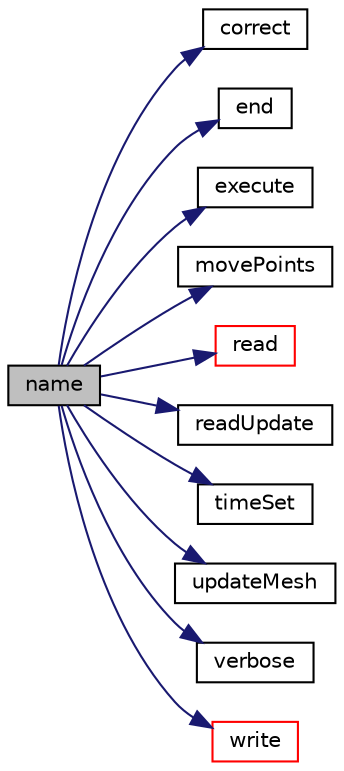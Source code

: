 digraph "name"
{
  bgcolor="transparent";
  edge [fontname="Helvetica",fontsize="10",labelfontname="Helvetica",labelfontsize="10"];
  node [fontname="Helvetica",fontsize="10",shape=record];
  rankdir="LR";
  Node1 [label="name",height=0.2,width=0.4,color="black", fillcolor="grey75", style="filled", fontcolor="black"];
  Node1 -> Node2 [color="midnightblue",fontsize="10",style="solid",fontname="Helvetica"];
  Node2 [label="correct",height=0.2,width=0.4,color="black",URL="$a02294.html#a3ae44b28050c3aa494c1d8e18cf618c1",tooltip="Correct for mesh changes. "];
  Node1 -> Node3 [color="midnightblue",fontsize="10",style="solid",fontname="Helvetica"];
  Node3 [label="end",height=0.2,width=0.4,color="black",URL="$a02294.html#aaf81d3fdaf258088d7692fa70cece087",tooltip="Execute at the final time-loop, currently does nothing. "];
  Node1 -> Node4 [color="midnightblue",fontsize="10",style="solid",fontname="Helvetica"];
  Node4 [label="execute",height=0.2,width=0.4,color="black",URL="$a02294.html#a61af3e60b94ae3e748f6fbac1e794af7",tooltip="Execute, currently does nothing. "];
  Node1 -> Node5 [color="midnightblue",fontsize="10",style="solid",fontname="Helvetica"];
  Node5 [label="movePoints",height=0.2,width=0.4,color="black",URL="$a02294.html#aa414dddde48d2a3eb6ac5df618faea9f",tooltip="Update for mesh point-motion. "];
  Node1 -> Node6 [color="midnightblue",fontsize="10",style="solid",fontname="Helvetica"];
  Node6 [label="read",height=0.2,width=0.4,color="red",URL="$a02294.html#aa9b8764750bd9ff67ca32b6551dc7847",tooltip="Read the sampledSets. "];
  Node1 -> Node7 [color="midnightblue",fontsize="10",style="solid",fontname="Helvetica"];
  Node7 [label="readUpdate",height=0.2,width=0.4,color="black",URL="$a02294.html#ac4993106bbfb0217722aa2be0a56080e",tooltip="Update for changes of mesh due to readUpdate. "];
  Node1 -> Node8 [color="midnightblue",fontsize="10",style="solid",fontname="Helvetica"];
  Node8 [label="timeSet",height=0.2,width=0.4,color="black",URL="$a02294.html#a9637c56f3ddc45f3ce62ec07dbe2228f",tooltip="Called when time was set at the end of the Time::operator++. "];
  Node1 -> Node9 [color="midnightblue",fontsize="10",style="solid",fontname="Helvetica"];
  Node9 [label="updateMesh",height=0.2,width=0.4,color="black",URL="$a02294.html#ad57565956fd4064299f4bd3c4eebb1d4",tooltip="Update for changes of mesh. "];
  Node1 -> Node10 [color="midnightblue",fontsize="10",style="solid",fontname="Helvetica"];
  Node10 [label="verbose",height=0.2,width=0.4,color="black",URL="$a02294.html#aa4b38a89b75ea08d0e20d27c7c90afbc",tooltip="Set verbosity level. "];
  Node1 -> Node11 [color="midnightblue",fontsize="10",style="solid",fontname="Helvetica"];
  Node11 [label="write",height=0.2,width=0.4,color="red",URL="$a02294.html#aac759501cf6c7895a70eecbef0226ae1",tooltip="Sample and write. "];
}
